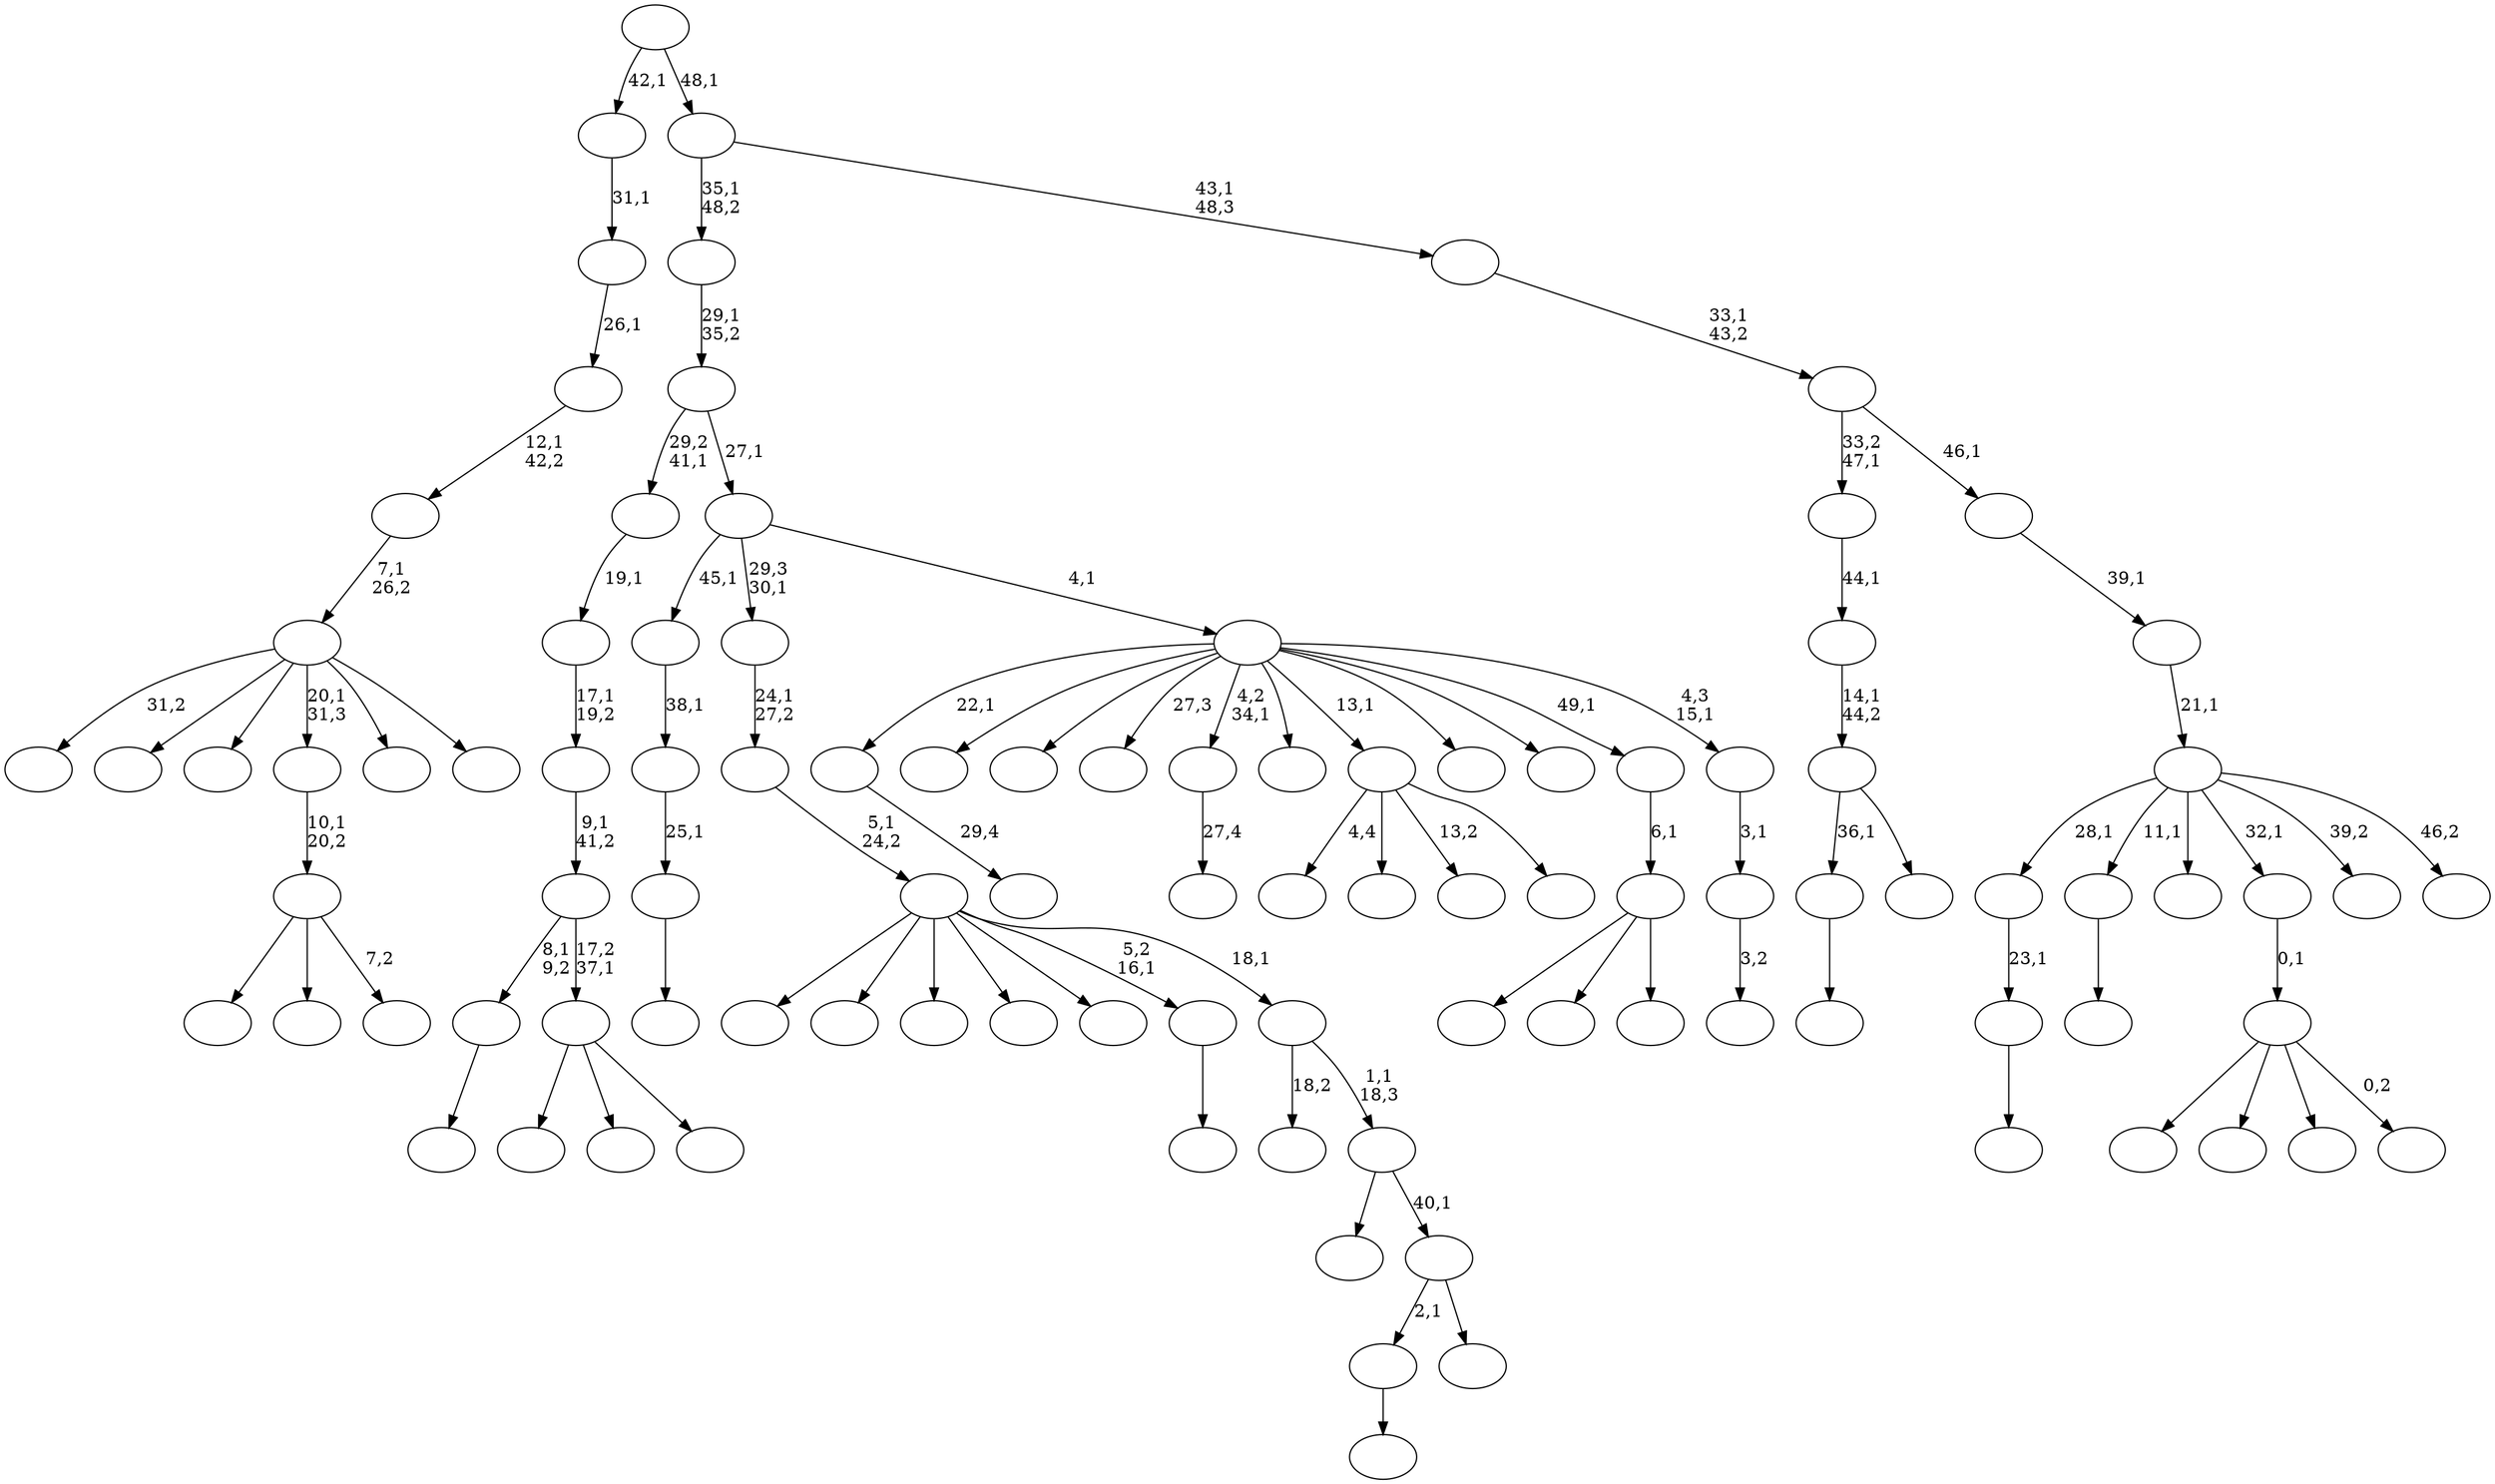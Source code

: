 digraph T {
	100 [label=""]
	99 [label=""]
	98 [label=""]
	97 [label=""]
	96 [label=""]
	95 [label=""]
	94 [label=""]
	93 [label=""]
	92 [label=""]
	91 [label=""]
	90 [label=""]
	89 [label=""]
	88 [label=""]
	87 [label=""]
	86 [label=""]
	85 [label=""]
	84 [label=""]
	83 [label=""]
	82 [label=""]
	81 [label=""]
	80 [label=""]
	79 [label=""]
	78 [label=""]
	77 [label=""]
	76 [label=""]
	75 [label=""]
	74 [label=""]
	73 [label=""]
	72 [label=""]
	71 [label=""]
	70 [label=""]
	69 [label=""]
	68 [label=""]
	67 [label=""]
	66 [label=""]
	65 [label=""]
	64 [label=""]
	63 [label=""]
	62 [label=""]
	61 [label=""]
	60 [label=""]
	59 [label=""]
	58 [label=""]
	57 [label=""]
	56 [label=""]
	55 [label=""]
	54 [label=""]
	53 [label=""]
	52 [label=""]
	51 [label=""]
	50 [label=""]
	49 [label=""]
	48 [label=""]
	47 [label=""]
	46 [label=""]
	45 [label=""]
	44 [label=""]
	43 [label=""]
	42 [label=""]
	41 [label=""]
	40 [label=""]
	39 [label=""]
	38 [label=""]
	37 [label=""]
	36 [label=""]
	35 [label=""]
	34 [label=""]
	33 [label=""]
	32 [label=""]
	31 [label=""]
	30 [label=""]
	29 [label=""]
	28 [label=""]
	27 [label=""]
	26 [label=""]
	25 [label=""]
	24 [label=""]
	23 [label=""]
	22 [label=""]
	21 [label=""]
	20 [label=""]
	19 [label=""]
	18 [label=""]
	17 [label=""]
	16 [label=""]
	15 [label=""]
	14 [label=""]
	13 [label=""]
	12 [label=""]
	11 [label=""]
	10 [label=""]
	9 [label=""]
	8 [label=""]
	7 [label=""]
	6 [label=""]
	5 [label=""]
	4 [label=""]
	3 [label=""]
	2 [label=""]
	1 [label=""]
	0 [label=""]
	94 -> 95 [label=""]
	92 -> 93 [label="29,4"]
	80 -> 81 [label=""]
	79 -> 80 [label="23,1"]
	76 -> 77 [label=""]
	73 -> 96 [label=""]
	73 -> 89 [label=""]
	73 -> 74 [label=""]
	72 -> 94 [label="8,1\n9,2"]
	72 -> 73 [label="17,2\n37,1"]
	71 -> 72 [label="9,1\n41,2"]
	70 -> 71 [label="17,1\n19,2"]
	69 -> 70 [label="19,1"]
	65 -> 66 [label=""]
	64 -> 65 [label="25,1"]
	63 -> 64 [label="38,1"]
	61 -> 62 [label=""]
	59 -> 60 [label=""]
	56 -> 98 [label=""]
	56 -> 85 [label=""]
	56 -> 57 [label="7,2"]
	55 -> 56 [label="10,1\n20,2"]
	53 -> 54 [label="27,4"]
	46 -> 100 [label=""]
	46 -> 97 [label=""]
	46 -> 86 [label=""]
	46 -> 47 [label="0,2"]
	45 -> 46 [label="0,1"]
	43 -> 90 [label="4,4"]
	43 -> 84 [label=""]
	43 -> 78 [label="13,2"]
	43 -> 44 [label=""]
	37 -> 59 [label="36,1"]
	37 -> 38 [label=""]
	36 -> 37 [label="14,1\n44,2"]
	35 -> 36 [label="44,1"]
	32 -> 83 [label=""]
	32 -> 50 [label=""]
	32 -> 33 [label=""]
	31 -> 32 [label="6,1"]
	28 -> 29 [label=""]
	26 -> 61 [label="2,1"]
	26 -> 27 [label=""]
	25 -> 41 [label=""]
	25 -> 26 [label="40,1"]
	24 -> 99 [label="18,2"]
	24 -> 25 [label="1,1\n18,3"]
	23 -> 91 [label=""]
	23 -> 51 [label=""]
	23 -> 49 [label=""]
	23 -> 48 [label=""]
	23 -> 30 [label=""]
	23 -> 28 [label="5,2\n16,1"]
	23 -> 24 [label="18,1"]
	22 -> 23 [label="5,1\n24,2"]
	21 -> 22 [label="24,1\n27,2"]
	19 -> 20 [label="3,2"]
	18 -> 19 [label="3,1"]
	17 -> 92 [label="22,1"]
	17 -> 88 [label=""]
	17 -> 82 [label=""]
	17 -> 67 [label="27,3"]
	17 -> 53 [label="4,2\n34,1"]
	17 -> 52 [label=""]
	17 -> 43 [label="13,1"]
	17 -> 42 [label=""]
	17 -> 40 [label=""]
	17 -> 31 [label="49,1"]
	17 -> 18 [label="4,3\n15,1"]
	16 -> 63 [label="45,1"]
	16 -> 21 [label="29,3\n30,1"]
	16 -> 17 [label="4,1"]
	15 -> 69 [label="29,2\n41,1"]
	15 -> 16 [label="27,1"]
	14 -> 15 [label="29,1\n35,2"]
	12 -> 87 [label="31,2"]
	12 -> 75 [label=""]
	12 -> 68 [label=""]
	12 -> 55 [label="20,1\n31,3"]
	12 -> 39 [label=""]
	12 -> 13 [label=""]
	11 -> 12 [label="7,1\n26,2"]
	10 -> 11 [label="12,1\n42,2"]
	9 -> 10 [label="26,1"]
	8 -> 9 [label="31,1"]
	6 -> 79 [label="28,1"]
	6 -> 76 [label="11,1"]
	6 -> 58 [label=""]
	6 -> 45 [label="32,1"]
	6 -> 34 [label="39,2"]
	6 -> 7 [label="46,2"]
	5 -> 6 [label="21,1"]
	4 -> 5 [label="39,1"]
	3 -> 35 [label="33,2\n47,1"]
	3 -> 4 [label="46,1"]
	2 -> 3 [label="33,1\n43,2"]
	1 -> 14 [label="35,1\n48,2"]
	1 -> 2 [label="43,1\n48,3"]
	0 -> 8 [label="42,1"]
	0 -> 1 [label="48,1"]
}
